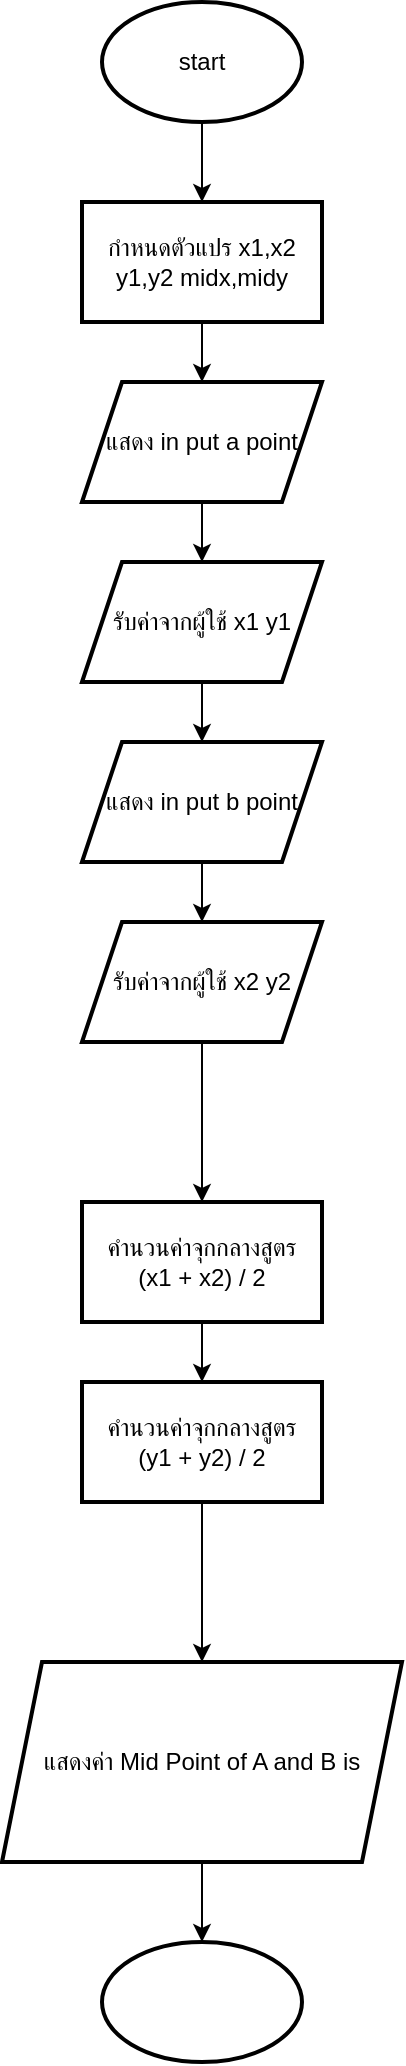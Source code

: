 <mxfile version="25.0.1">
  <diagram name="Page-1" id="LKM00lNe5sy2Xs7_TfB4">
    <mxGraphModel dx="2757" dy="1457" grid="1" gridSize="10" guides="1" tooltips="1" connect="1" arrows="1" fold="1" page="1" pageScale="1" pageWidth="850" pageHeight="1100" math="0" shadow="0">
      <root>
        <mxCell id="0" />
        <mxCell id="1" parent="0" />
        <mxCell id="__S3OjK77hRlp4o364sg-3" value="" style="edgeStyle=orthogonalEdgeStyle;rounded=0;orthogonalLoop=1;jettySize=auto;html=1;" edge="1" parent="1" source="__S3OjK77hRlp4o364sg-1" target="__S3OjK77hRlp4o364sg-2">
          <mxGeometry relative="1" as="geometry" />
        </mxCell>
        <mxCell id="__S3OjK77hRlp4o364sg-1" value="start" style="strokeWidth=2;html=1;shape=mxgraph.flowchart.start_1;whiteSpace=wrap;" vertex="1" parent="1">
          <mxGeometry x="340" y="30" width="100" height="60" as="geometry" />
        </mxCell>
        <mxCell id="__S3OjK77hRlp4o364sg-10" value="" style="edgeStyle=orthogonalEdgeStyle;rounded=0;orthogonalLoop=1;jettySize=auto;html=1;" edge="1" parent="1" source="__S3OjK77hRlp4o364sg-2" target="__S3OjK77hRlp4o364sg-9">
          <mxGeometry relative="1" as="geometry" />
        </mxCell>
        <mxCell id="__S3OjK77hRlp4o364sg-2" value="กำหนดตัวแปร x1,x2&lt;div&gt;y1,y2 midx,midy&lt;/div&gt;" style="whiteSpace=wrap;html=1;strokeWidth=2;" vertex="1" parent="1">
          <mxGeometry x="330" y="130" width="120" height="60" as="geometry" />
        </mxCell>
        <mxCell id="__S3OjK77hRlp4o364sg-17" value="" style="edgeStyle=orthogonalEdgeStyle;rounded=0;orthogonalLoop=1;jettySize=auto;html=1;" edge="1" parent="1" source="__S3OjK77hRlp4o364sg-4" target="__S3OjK77hRlp4o364sg-16">
          <mxGeometry relative="1" as="geometry" />
        </mxCell>
        <mxCell id="__S3OjK77hRlp4o364sg-4" value="รับค่าจากผู้ใช้ x1 y1" style="shape=parallelogram;perimeter=parallelogramPerimeter;whiteSpace=wrap;html=1;fixedSize=1;strokeWidth=2;" vertex="1" parent="1">
          <mxGeometry x="330" y="310" width="120" height="60" as="geometry" />
        </mxCell>
        <mxCell id="__S3OjK77hRlp4o364sg-13" style="edgeStyle=orthogonalEdgeStyle;rounded=0;orthogonalLoop=1;jettySize=auto;html=1;" edge="1" parent="1" source="__S3OjK77hRlp4o364sg-9" target="__S3OjK77hRlp4o364sg-4">
          <mxGeometry relative="1" as="geometry" />
        </mxCell>
        <mxCell id="__S3OjK77hRlp4o364sg-9" value="แสดง in put a point" style="shape=parallelogram;perimeter=parallelogramPerimeter;whiteSpace=wrap;html=1;fixedSize=1;strokeWidth=2;" vertex="1" parent="1">
          <mxGeometry x="330" y="220" width="120" height="60" as="geometry" />
        </mxCell>
        <mxCell id="__S3OjK77hRlp4o364sg-19" value="" style="edgeStyle=orthogonalEdgeStyle;rounded=0;orthogonalLoop=1;jettySize=auto;html=1;" edge="1" parent="1" source="__S3OjK77hRlp4o364sg-14" target="__S3OjK77hRlp4o364sg-18">
          <mxGeometry relative="1" as="geometry" />
        </mxCell>
        <mxCell id="__S3OjK77hRlp4o364sg-14" value="รับค่าจากผู้ใช้ x2 y2" style="shape=parallelogram;perimeter=parallelogramPerimeter;whiteSpace=wrap;html=1;fixedSize=1;strokeWidth=2;" vertex="1" parent="1">
          <mxGeometry x="330" y="490" width="120" height="60" as="geometry" />
        </mxCell>
        <mxCell id="__S3OjK77hRlp4o364sg-15" style="edgeStyle=orthogonalEdgeStyle;rounded=0;orthogonalLoop=1;jettySize=auto;html=1;" edge="1" parent="1" source="__S3OjK77hRlp4o364sg-16" target="__S3OjK77hRlp4o364sg-14">
          <mxGeometry relative="1" as="geometry" />
        </mxCell>
        <mxCell id="__S3OjK77hRlp4o364sg-16" value="แสดง in put b point" style="shape=parallelogram;perimeter=parallelogramPerimeter;whiteSpace=wrap;html=1;fixedSize=1;strokeWidth=2;" vertex="1" parent="1">
          <mxGeometry x="330" y="400" width="120" height="60" as="geometry" />
        </mxCell>
        <mxCell id="__S3OjK77hRlp4o364sg-21" value="" style="edgeStyle=orthogonalEdgeStyle;rounded=0;orthogonalLoop=1;jettySize=auto;html=1;" edge="1" parent="1" source="__S3OjK77hRlp4o364sg-18" target="__S3OjK77hRlp4o364sg-20">
          <mxGeometry relative="1" as="geometry" />
        </mxCell>
        <mxCell id="__S3OjK77hRlp4o364sg-18" value="คำนวนค่าจุกกลางสูตร&lt;div&gt;(x1 + x2) / 2&lt;/div&gt;" style="whiteSpace=wrap;html=1;strokeWidth=2;" vertex="1" parent="1">
          <mxGeometry x="330" y="630" width="120" height="60" as="geometry" />
        </mxCell>
        <mxCell id="__S3OjK77hRlp4o364sg-23" value="" style="edgeStyle=orthogonalEdgeStyle;rounded=0;orthogonalLoop=1;jettySize=auto;html=1;" edge="1" parent="1" source="__S3OjK77hRlp4o364sg-20" target="__S3OjK77hRlp4o364sg-22">
          <mxGeometry relative="1" as="geometry" />
        </mxCell>
        <mxCell id="__S3OjK77hRlp4o364sg-20" value="คำนวนค่าจุกกลางสูตร&lt;div&gt;(y1 + y2) / 2&lt;/div&gt;" style="whiteSpace=wrap;html=1;strokeWidth=2;" vertex="1" parent="1">
          <mxGeometry x="330" y="720" width="120" height="60" as="geometry" />
        </mxCell>
        <mxCell id="__S3OjK77hRlp4o364sg-25" value="" style="edgeStyle=orthogonalEdgeStyle;rounded=0;orthogonalLoop=1;jettySize=auto;html=1;" edge="1" parent="1" source="__S3OjK77hRlp4o364sg-22" target="__S3OjK77hRlp4o364sg-24">
          <mxGeometry relative="1" as="geometry" />
        </mxCell>
        <mxCell id="__S3OjK77hRlp4o364sg-22" value="แสดงค่า Mid Point of A and B is" style="shape=parallelogram;perimeter=parallelogramPerimeter;whiteSpace=wrap;html=1;fixedSize=1;strokeWidth=2;" vertex="1" parent="1">
          <mxGeometry x="290" y="860" width="200" height="100" as="geometry" />
        </mxCell>
        <mxCell id="__S3OjK77hRlp4o364sg-24" value="" style="strokeWidth=2;html=1;shape=mxgraph.flowchart.start_1;whiteSpace=wrap;" vertex="1" parent="1">
          <mxGeometry x="340" y="1000" width="100" height="60" as="geometry" />
        </mxCell>
      </root>
    </mxGraphModel>
  </diagram>
</mxfile>
